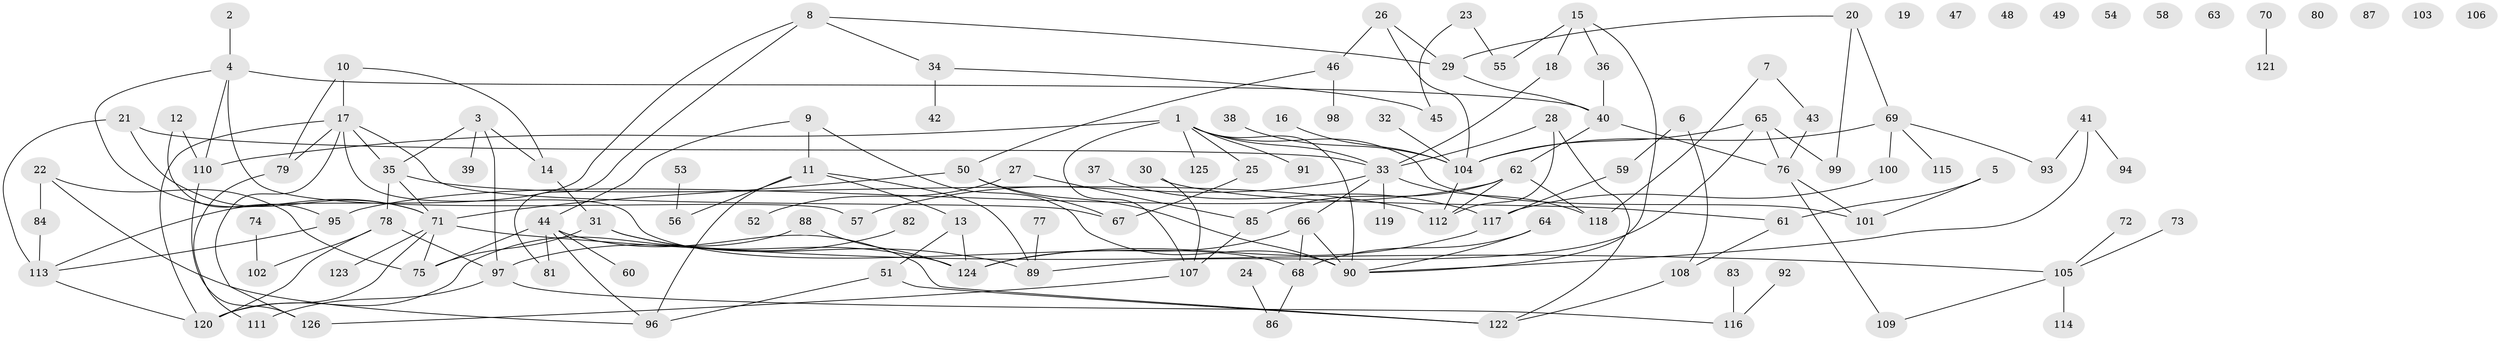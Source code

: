 // Generated by graph-tools (version 1.1) at 2025/40/03/09/25 04:40:51]
// undirected, 126 vertices, 167 edges
graph export_dot {
graph [start="1"]
  node [color=gray90,style=filled];
  1;
  2;
  3;
  4;
  5;
  6;
  7;
  8;
  9;
  10;
  11;
  12;
  13;
  14;
  15;
  16;
  17;
  18;
  19;
  20;
  21;
  22;
  23;
  24;
  25;
  26;
  27;
  28;
  29;
  30;
  31;
  32;
  33;
  34;
  35;
  36;
  37;
  38;
  39;
  40;
  41;
  42;
  43;
  44;
  45;
  46;
  47;
  48;
  49;
  50;
  51;
  52;
  53;
  54;
  55;
  56;
  57;
  58;
  59;
  60;
  61;
  62;
  63;
  64;
  65;
  66;
  67;
  68;
  69;
  70;
  71;
  72;
  73;
  74;
  75;
  76;
  77;
  78;
  79;
  80;
  81;
  82;
  83;
  84;
  85;
  86;
  87;
  88;
  89;
  90;
  91;
  92;
  93;
  94;
  95;
  96;
  97;
  98;
  99;
  100;
  101;
  102;
  103;
  104;
  105;
  106;
  107;
  108;
  109;
  110;
  111;
  112;
  113;
  114;
  115;
  116;
  117;
  118;
  119;
  120;
  121;
  122;
  123;
  124;
  125;
  126;
  1 -- 25;
  1 -- 33;
  1 -- 90;
  1 -- 91;
  1 -- 101;
  1 -- 107;
  1 -- 110;
  1 -- 125;
  2 -- 4;
  3 -- 14;
  3 -- 35;
  3 -- 39;
  3 -- 97;
  4 -- 40;
  4 -- 57;
  4 -- 71;
  4 -- 110;
  5 -- 61;
  5 -- 101;
  6 -- 59;
  6 -- 108;
  7 -- 43;
  7 -- 118;
  8 -- 29;
  8 -- 34;
  8 -- 81;
  8 -- 113;
  9 -- 11;
  9 -- 44;
  9 -- 90;
  10 -- 14;
  10 -- 17;
  10 -- 79;
  11 -- 13;
  11 -- 56;
  11 -- 89;
  11 -- 96;
  12 -- 95;
  12 -- 110;
  13 -- 51;
  13 -- 124;
  14 -- 31;
  15 -- 18;
  15 -- 36;
  15 -- 55;
  15 -- 90;
  16 -- 104;
  17 -- 35;
  17 -- 67;
  17 -- 68;
  17 -- 79;
  17 -- 120;
  17 -- 126;
  18 -- 33;
  20 -- 29;
  20 -- 69;
  20 -- 99;
  21 -- 33;
  21 -- 71;
  21 -- 113;
  22 -- 75;
  22 -- 84;
  22 -- 96;
  23 -- 45;
  23 -- 55;
  24 -- 86;
  25 -- 67;
  26 -- 29;
  26 -- 46;
  26 -- 104;
  27 -- 52;
  27 -- 85;
  28 -- 33;
  28 -- 112;
  28 -- 122;
  29 -- 40;
  30 -- 61;
  30 -- 107;
  31 -- 75;
  31 -- 89;
  31 -- 124;
  32 -- 104;
  33 -- 57;
  33 -- 66;
  33 -- 118;
  33 -- 119;
  34 -- 42;
  34 -- 45;
  35 -- 71;
  35 -- 78;
  35 -- 112;
  36 -- 40;
  37 -- 117;
  38 -- 104;
  40 -- 62;
  40 -- 76;
  41 -- 90;
  41 -- 93;
  41 -- 94;
  43 -- 76;
  44 -- 60;
  44 -- 75;
  44 -- 81;
  44 -- 96;
  44 -- 122;
  46 -- 50;
  46 -- 98;
  50 -- 67;
  50 -- 71;
  50 -- 90;
  51 -- 96;
  51 -- 122;
  53 -- 56;
  59 -- 117;
  61 -- 108;
  62 -- 85;
  62 -- 95;
  62 -- 112;
  62 -- 118;
  64 -- 68;
  64 -- 90;
  65 -- 76;
  65 -- 89;
  65 -- 99;
  65 -- 104;
  66 -- 68;
  66 -- 90;
  66 -- 124;
  68 -- 86;
  69 -- 93;
  69 -- 100;
  69 -- 104;
  69 -- 115;
  70 -- 121;
  71 -- 75;
  71 -- 105;
  71 -- 120;
  71 -- 123;
  72 -- 105;
  73 -- 105;
  74 -- 102;
  76 -- 101;
  76 -- 109;
  77 -- 89;
  78 -- 97;
  78 -- 102;
  78 -- 120;
  79 -- 111;
  82 -- 97;
  83 -- 116;
  84 -- 113;
  85 -- 107;
  88 -- 120;
  88 -- 124;
  92 -- 116;
  95 -- 113;
  97 -- 111;
  97 -- 116;
  100 -- 117;
  104 -- 112;
  105 -- 109;
  105 -- 114;
  107 -- 126;
  108 -- 122;
  110 -- 126;
  113 -- 120;
  117 -- 124;
}
